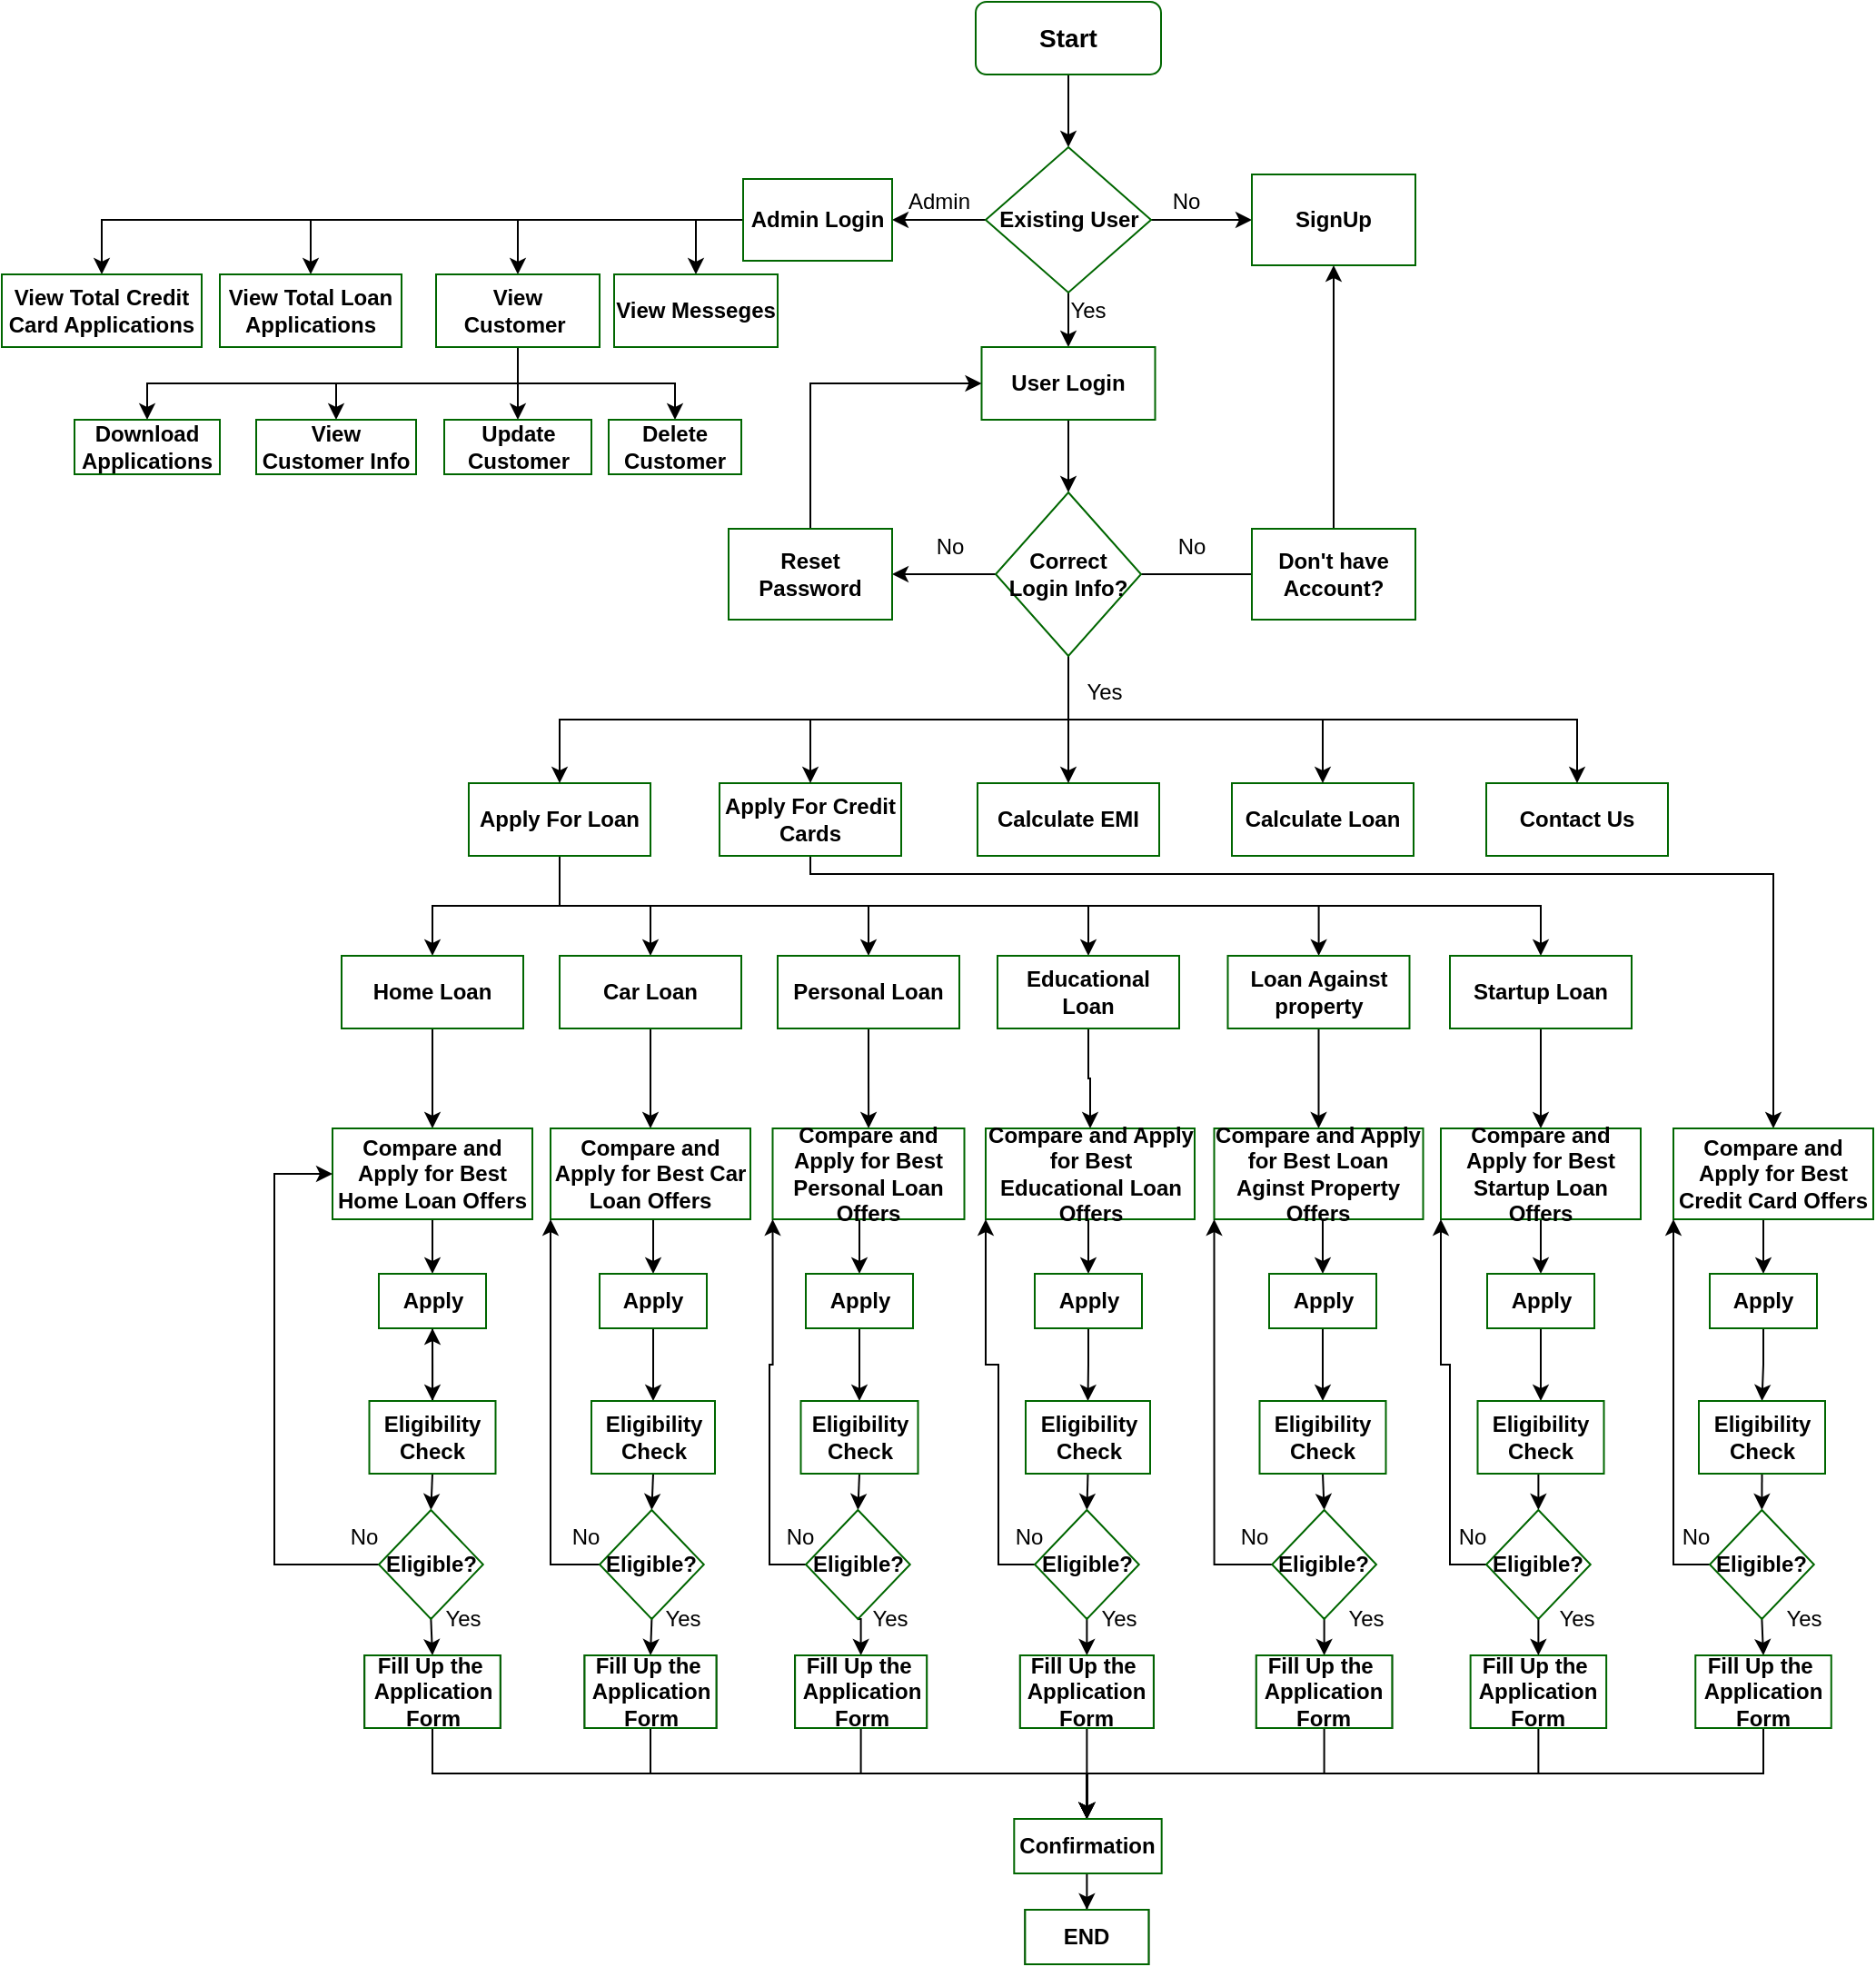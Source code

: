 <mxfile version="15.2.5" type="github">
  <diagram id="I8-HNgFHKU8eqjVsYbC4" name="Page-1">
    <mxGraphModel dx="1848" dy="529" grid="1" gridSize="10" guides="1" tooltips="1" connect="1" arrows="1" fold="1" page="1" pageScale="1" pageWidth="827" pageHeight="1169" math="0" shadow="0">
      <root>
        <mxCell id="0" />
        <mxCell id="1" parent="0" />
        <mxCell id="4Km1RIQBrni5Gd_6iD3i-5" style="edgeStyle=orthogonalEdgeStyle;rounded=0;orthogonalLoop=1;jettySize=auto;html=1;exitX=0.5;exitY=1;exitDx=0;exitDy=0;entryX=0.5;entryY=0;entryDx=0;entryDy=0;" parent="1" source="4Km1RIQBrni5Gd_6iD3i-1" target="4Km1RIQBrni5Gd_6iD3i-2" edge="1">
          <mxGeometry relative="1" as="geometry" />
        </mxCell>
        <mxCell id="4Km1RIQBrni5Gd_6iD3i-1" value="&lt;font style=&quot;font-size: 14px&quot;&gt;&lt;b&gt;Start&lt;/b&gt;&lt;/font&gt;" style="rounded=1;whiteSpace=wrap;html=1;strokeColor=#006600;strokeWidth=1;" parent="1" vertex="1">
          <mxGeometry x="-54" y="70" width="102" height="40" as="geometry" />
        </mxCell>
        <mxCell id="4Km1RIQBrni5Gd_6iD3i-3" style="edgeStyle=orthogonalEdgeStyle;rounded=0;orthogonalLoop=1;jettySize=auto;html=1;exitX=1;exitY=0.5;exitDx=0;exitDy=0;entryX=0;entryY=0.5;entryDx=0;entryDy=0;" parent="1" source="4Km1RIQBrni5Gd_6iD3i-2" target="4Km1RIQBrni5Gd_6iD3i-12" edge="1">
          <mxGeometry relative="1" as="geometry">
            <mxPoint x="98" y="190" as="targetPoint" />
          </mxGeometry>
        </mxCell>
        <mxCell id="4Km1RIQBrni5Gd_6iD3i-4" style="edgeStyle=orthogonalEdgeStyle;rounded=0;orthogonalLoop=1;jettySize=auto;html=1;exitX=0;exitY=0.5;exitDx=0;exitDy=0;entryX=1;entryY=0.5;entryDx=0;entryDy=0;" parent="1" source="4Km1RIQBrni5Gd_6iD3i-2" target="4Km1RIQBrni5Gd_6iD3i-15" edge="1">
          <mxGeometry relative="1" as="geometry">
            <mxPoint x="-132" y="190" as="targetPoint" />
          </mxGeometry>
        </mxCell>
        <mxCell id="4Km1RIQBrni5Gd_6iD3i-6" style="edgeStyle=orthogonalEdgeStyle;rounded=0;orthogonalLoop=1;jettySize=auto;html=1;exitX=0.5;exitY=1;exitDx=0;exitDy=0;entryX=0.5;entryY=0;entryDx=0;entryDy=0;" parent="1" source="4Km1RIQBrni5Gd_6iD3i-2" target="4Km1RIQBrni5Gd_6iD3i-13" edge="1">
          <mxGeometry relative="1" as="geometry">
            <mxPoint x="-3" y="270" as="targetPoint" />
          </mxGeometry>
        </mxCell>
        <mxCell id="4Km1RIQBrni5Gd_6iD3i-2" value="&lt;b&gt;Existing User&lt;/b&gt;" style="rhombus;whiteSpace=wrap;html=1;strokeColor=#006600;strokeWidth=1;" parent="1" vertex="1">
          <mxGeometry x="-48.5" y="150" width="91" height="80" as="geometry" />
        </mxCell>
        <mxCell id="4Km1RIQBrni5Gd_6iD3i-7" value="Yes" style="text;html=1;align=center;verticalAlign=middle;whiteSpace=wrap;rounded=0;" parent="1" vertex="1">
          <mxGeometry x="-12" y="230" width="40" height="20" as="geometry" />
        </mxCell>
        <mxCell id="4Km1RIQBrni5Gd_6iD3i-9" value="No" style="text;html=1;align=center;verticalAlign=middle;whiteSpace=wrap;rounded=0;" parent="1" vertex="1">
          <mxGeometry x="42" y="170" width="40" height="20" as="geometry" />
        </mxCell>
        <mxCell id="4Km1RIQBrni5Gd_6iD3i-10" value="Admin" style="text;html=1;align=center;verticalAlign=middle;whiteSpace=wrap;rounded=0;" parent="1" vertex="1">
          <mxGeometry x="-94" y="170" width="40" height="20" as="geometry" />
        </mxCell>
        <mxCell id="4Km1RIQBrni5Gd_6iD3i-12" value="&lt;b&gt;SignUp&lt;/b&gt;" style="rounded=0;whiteSpace=wrap;html=1;strokeColor=#006600;strokeWidth=1;" parent="1" vertex="1">
          <mxGeometry x="98" y="165" width="90" height="50" as="geometry" />
        </mxCell>
        <mxCell id="4Km1RIQBrni5Gd_6iD3i-31" style="edgeStyle=orthogonalEdgeStyle;rounded=0;orthogonalLoop=1;jettySize=auto;html=1;exitX=0.5;exitY=1;exitDx=0;exitDy=0;entryX=0.5;entryY=0;entryDx=0;entryDy=0;" parent="1" source="4Km1RIQBrni5Gd_6iD3i-13" target="4Km1RIQBrni5Gd_6iD3i-29" edge="1">
          <mxGeometry relative="1" as="geometry" />
        </mxCell>
        <mxCell id="4Km1RIQBrni5Gd_6iD3i-13" value="&lt;b&gt;User Login&lt;/b&gt;" style="rounded=0;whiteSpace=wrap;html=1;shadow=0;strokeColor=#006600;strokeWidth=1;" parent="1" vertex="1">
          <mxGeometry x="-50.75" y="260" width="95.5" height="40" as="geometry" />
        </mxCell>
        <mxCell id="4Km1RIQBrni5Gd_6iD3i-176" style="edgeStyle=orthogonalEdgeStyle;rounded=0;orthogonalLoop=1;jettySize=auto;html=1;exitX=0;exitY=0.5;exitDx=0;exitDy=0;entryX=0.5;entryY=0;entryDx=0;entryDy=0;" parent="1" source="4Km1RIQBrni5Gd_6iD3i-15" target="4Km1RIQBrni5Gd_6iD3i-174" edge="1">
          <mxGeometry relative="1" as="geometry" />
        </mxCell>
        <mxCell id="4Km1RIQBrni5Gd_6iD3i-177" style="edgeStyle=orthogonalEdgeStyle;rounded=0;orthogonalLoop=1;jettySize=auto;html=1;exitX=0;exitY=0.5;exitDx=0;exitDy=0;entryX=0.5;entryY=0;entryDx=0;entryDy=0;" parent="1" source="4Km1RIQBrni5Gd_6iD3i-15" target="4Km1RIQBrni5Gd_6iD3i-172" edge="1">
          <mxGeometry relative="1" as="geometry" />
        </mxCell>
        <mxCell id="4Km1RIQBrni5Gd_6iD3i-178" style="edgeStyle=orthogonalEdgeStyle;rounded=0;orthogonalLoop=1;jettySize=auto;html=1;exitX=0;exitY=0.5;exitDx=0;exitDy=0;entryX=0.5;entryY=0;entryDx=0;entryDy=0;" parent="1" source="4Km1RIQBrni5Gd_6iD3i-15" target="4Km1RIQBrni5Gd_6iD3i-161" edge="1">
          <mxGeometry relative="1" as="geometry" />
        </mxCell>
        <mxCell id="4Km1RIQBrni5Gd_6iD3i-180" style="edgeStyle=orthogonalEdgeStyle;rounded=0;orthogonalLoop=1;jettySize=auto;html=1;exitX=0;exitY=0.5;exitDx=0;exitDy=0;entryX=0.5;entryY=0;entryDx=0;entryDy=0;" parent="1" source="4Km1RIQBrni5Gd_6iD3i-15" target="4Km1RIQBrni5Gd_6iD3i-179" edge="1">
          <mxGeometry relative="1" as="geometry" />
        </mxCell>
        <mxCell id="4Km1RIQBrni5Gd_6iD3i-15" value="&lt;font style=&quot;font-size: 12px&quot;&gt;&lt;b&gt;Admin Login&lt;/b&gt;&lt;/font&gt;" style="rounded=0;whiteSpace=wrap;html=1;strokeColor=#006600;strokeWidth=1;" parent="1" vertex="1">
          <mxGeometry x="-182" y="167.5" width="82" height="45" as="geometry" />
        </mxCell>
        <mxCell id="4Km1RIQBrni5Gd_6iD3i-60" style="edgeStyle=orthogonalEdgeStyle;rounded=0;orthogonalLoop=1;jettySize=auto;html=1;exitX=0.5;exitY=1;exitDx=0;exitDy=0;entryX=0.5;entryY=0;entryDx=0;entryDy=0;" parent="1" source="4Km1RIQBrni5Gd_6iD3i-16" target="4Km1RIQBrni5Gd_6iD3i-52" edge="1">
          <mxGeometry relative="1" as="geometry" />
        </mxCell>
        <mxCell id="4Km1RIQBrni5Gd_6iD3i-61" style="edgeStyle=orthogonalEdgeStyle;rounded=0;orthogonalLoop=1;jettySize=auto;html=1;exitX=0.5;exitY=1;exitDx=0;exitDy=0;entryX=0.5;entryY=0;entryDx=0;entryDy=0;" parent="1" source="4Km1RIQBrni5Gd_6iD3i-16" target="4Km1RIQBrni5Gd_6iD3i-53" edge="1">
          <mxGeometry relative="1" as="geometry" />
        </mxCell>
        <mxCell id="4Km1RIQBrni5Gd_6iD3i-62" style="edgeStyle=orthogonalEdgeStyle;rounded=0;orthogonalLoop=1;jettySize=auto;html=1;exitX=0.5;exitY=1;exitDx=0;exitDy=0;" parent="1" source="4Km1RIQBrni5Gd_6iD3i-16" target="4Km1RIQBrni5Gd_6iD3i-54" edge="1">
          <mxGeometry relative="1" as="geometry" />
        </mxCell>
        <mxCell id="4Km1RIQBrni5Gd_6iD3i-63" style="edgeStyle=orthogonalEdgeStyle;rounded=0;orthogonalLoop=1;jettySize=auto;html=1;exitX=0.5;exitY=1;exitDx=0;exitDy=0;" parent="1" source="4Km1RIQBrni5Gd_6iD3i-16" target="4Km1RIQBrni5Gd_6iD3i-55" edge="1">
          <mxGeometry relative="1" as="geometry" />
        </mxCell>
        <mxCell id="4Km1RIQBrni5Gd_6iD3i-64" style="edgeStyle=orthogonalEdgeStyle;rounded=0;orthogonalLoop=1;jettySize=auto;html=1;exitX=0.5;exitY=1;exitDx=0;exitDy=0;" parent="1" source="4Km1RIQBrni5Gd_6iD3i-16" target="4Km1RIQBrni5Gd_6iD3i-56" edge="1">
          <mxGeometry relative="1" as="geometry" />
        </mxCell>
        <mxCell id="4Km1RIQBrni5Gd_6iD3i-65" style="edgeStyle=orthogonalEdgeStyle;rounded=0;orthogonalLoop=1;jettySize=auto;html=1;exitX=0.5;exitY=1;exitDx=0;exitDy=0;entryX=0.5;entryY=0;entryDx=0;entryDy=0;" parent="1" source="4Km1RIQBrni5Gd_6iD3i-16" target="4Km1RIQBrni5Gd_6iD3i-57" edge="1">
          <mxGeometry relative="1" as="geometry" />
        </mxCell>
        <mxCell id="4Km1RIQBrni5Gd_6iD3i-16" value="&lt;b&gt;Apply For Loan&lt;/b&gt;" style="rounded=0;whiteSpace=wrap;html=1;strokeColor=#006600;" parent="1" vertex="1">
          <mxGeometry x="-333" y="500" width="100" height="40" as="geometry" />
        </mxCell>
        <mxCell id="4Km1RIQBrni5Gd_6iD3i-202" style="edgeStyle=orthogonalEdgeStyle;rounded=0;orthogonalLoop=1;jettySize=auto;html=1;exitX=0.5;exitY=1;exitDx=0;exitDy=0;" parent="1" source="4Km1RIQBrni5Gd_6iD3i-18" target="4Km1RIQBrni5Gd_6iD3i-197" edge="1">
          <mxGeometry relative="1" as="geometry">
            <Array as="points">
              <mxPoint x="-145" y="550" />
              <mxPoint x="385" y="550" />
            </Array>
          </mxGeometry>
        </mxCell>
        <mxCell id="4Km1RIQBrni5Gd_6iD3i-18" value="&lt;b&gt;Apply For Credit Cards&lt;/b&gt;" style="rounded=0;whiteSpace=wrap;html=1;strokeColor=#006600;" parent="1" vertex="1">
          <mxGeometry x="-195" y="500" width="100" height="40" as="geometry" />
        </mxCell>
        <mxCell id="4Km1RIQBrni5Gd_6iD3i-19" value="&lt;b&gt;Calculate EMI&lt;/b&gt;" style="rounded=0;whiteSpace=wrap;html=1;strokeColor=#006600;" parent="1" vertex="1">
          <mxGeometry x="-53" y="500" width="100" height="40" as="geometry" />
        </mxCell>
        <mxCell id="4Km1RIQBrni5Gd_6iD3i-20" value="&lt;b&gt;Calculate Loan&lt;/b&gt;" style="rounded=0;whiteSpace=wrap;html=1;strokeColor=#006600;" parent="1" vertex="1">
          <mxGeometry x="87" y="500" width="100" height="40" as="geometry" />
        </mxCell>
        <mxCell id="4Km1RIQBrni5Gd_6iD3i-21" value="&lt;b&gt;Contact Us&lt;/b&gt;" style="rounded=0;whiteSpace=wrap;html=1;strokeColor=#006600;" parent="1" vertex="1">
          <mxGeometry x="227" y="500" width="100" height="40" as="geometry" />
        </mxCell>
        <mxCell id="4Km1RIQBrni5Gd_6iD3i-32" style="edgeStyle=orthogonalEdgeStyle;rounded=0;orthogonalLoop=1;jettySize=auto;html=1;exitX=0.5;exitY=1;exitDx=0;exitDy=0;" parent="1" source="4Km1RIQBrni5Gd_6iD3i-29" target="4Km1RIQBrni5Gd_6iD3i-19" edge="1">
          <mxGeometry relative="1" as="geometry" />
        </mxCell>
        <mxCell id="4Km1RIQBrni5Gd_6iD3i-34" style="edgeStyle=orthogonalEdgeStyle;rounded=0;orthogonalLoop=1;jettySize=auto;html=1;exitX=1;exitY=0.5;exitDx=0;exitDy=0;" parent="1" source="4Km1RIQBrni5Gd_6iD3i-29" edge="1">
          <mxGeometry relative="1" as="geometry">
            <mxPoint x="118" y="385" as="targetPoint" />
          </mxGeometry>
        </mxCell>
        <mxCell id="4Km1RIQBrni5Gd_6iD3i-38" style="edgeStyle=orthogonalEdgeStyle;rounded=0;orthogonalLoop=1;jettySize=auto;html=1;exitX=0;exitY=0.5;exitDx=0;exitDy=0;entryX=1;entryY=0.5;entryDx=0;entryDy=0;" parent="1" source="4Km1RIQBrni5Gd_6iD3i-29" target="4Km1RIQBrni5Gd_6iD3i-37" edge="1">
          <mxGeometry relative="1" as="geometry" />
        </mxCell>
        <mxCell id="4Km1RIQBrni5Gd_6iD3i-48" style="edgeStyle=orthogonalEdgeStyle;rounded=0;orthogonalLoop=1;jettySize=auto;html=1;exitX=0.5;exitY=1;exitDx=0;exitDy=0;entryX=0.5;entryY=0;entryDx=0;entryDy=0;" parent="1" source="4Km1RIQBrni5Gd_6iD3i-29" target="4Km1RIQBrni5Gd_6iD3i-18" edge="1">
          <mxGeometry relative="1" as="geometry" />
        </mxCell>
        <mxCell id="4Km1RIQBrni5Gd_6iD3i-49" style="edgeStyle=orthogonalEdgeStyle;rounded=0;orthogonalLoop=1;jettySize=auto;html=1;exitX=0.5;exitY=1;exitDx=0;exitDy=0;" parent="1" source="4Km1RIQBrni5Gd_6iD3i-29" target="4Km1RIQBrni5Gd_6iD3i-20" edge="1">
          <mxGeometry relative="1" as="geometry" />
        </mxCell>
        <mxCell id="4Km1RIQBrni5Gd_6iD3i-50" style="edgeStyle=orthogonalEdgeStyle;rounded=0;orthogonalLoop=1;jettySize=auto;html=1;exitX=0.5;exitY=1;exitDx=0;exitDy=0;entryX=0.5;entryY=0;entryDx=0;entryDy=0;" parent="1" source="4Km1RIQBrni5Gd_6iD3i-29" target="4Km1RIQBrni5Gd_6iD3i-16" edge="1">
          <mxGeometry relative="1" as="geometry" />
        </mxCell>
        <mxCell id="4Km1RIQBrni5Gd_6iD3i-51" style="edgeStyle=orthogonalEdgeStyle;rounded=0;orthogonalLoop=1;jettySize=auto;html=1;exitX=0.5;exitY=1;exitDx=0;exitDy=0;" parent="1" source="4Km1RIQBrni5Gd_6iD3i-29" target="4Km1RIQBrni5Gd_6iD3i-21" edge="1">
          <mxGeometry relative="1" as="geometry" />
        </mxCell>
        <mxCell id="4Km1RIQBrni5Gd_6iD3i-29" value="&lt;b&gt;Correct Login Info?&lt;/b&gt;" style="rhombus;whiteSpace=wrap;html=1;strokeColor=#006600;strokeWidth=1;" parent="1" vertex="1">
          <mxGeometry x="-43" y="340" width="80" height="90" as="geometry" />
        </mxCell>
        <mxCell id="4Km1RIQBrni5Gd_6iD3i-33" value="Yes" style="text;html=1;align=center;verticalAlign=middle;whiteSpace=wrap;rounded=0;" parent="1" vertex="1">
          <mxGeometry x="-3" y="440" width="40" height="20" as="geometry" />
        </mxCell>
        <mxCell id="4Km1RIQBrni5Gd_6iD3i-40" style="edgeStyle=orthogonalEdgeStyle;rounded=0;orthogonalLoop=1;jettySize=auto;html=1;exitX=0.5;exitY=0;exitDx=0;exitDy=0;entryX=0;entryY=0.5;entryDx=0;entryDy=0;" parent="1" source="4Km1RIQBrni5Gd_6iD3i-37" target="4Km1RIQBrni5Gd_6iD3i-13" edge="1">
          <mxGeometry relative="1" as="geometry" />
        </mxCell>
        <mxCell id="4Km1RIQBrni5Gd_6iD3i-37" value="&lt;b&gt;Reset Password&lt;/b&gt;" style="rounded=0;whiteSpace=wrap;html=1;strokeColor=#006600;strokeWidth=1;" parent="1" vertex="1">
          <mxGeometry x="-190" y="360" width="90" height="50" as="geometry" />
        </mxCell>
        <mxCell id="4Km1RIQBrni5Gd_6iD3i-39" value="No" style="text;html=1;align=center;verticalAlign=middle;whiteSpace=wrap;rounded=0;" parent="1" vertex="1">
          <mxGeometry x="-88.5" y="360" width="40" height="20" as="geometry" />
        </mxCell>
        <mxCell id="4Km1RIQBrni5Gd_6iD3i-43" style="edgeStyle=orthogonalEdgeStyle;rounded=0;orthogonalLoop=1;jettySize=auto;html=1;exitX=0.5;exitY=0;exitDx=0;exitDy=0;entryX=0.5;entryY=1;entryDx=0;entryDy=0;" parent="1" source="4Km1RIQBrni5Gd_6iD3i-42" target="4Km1RIQBrni5Gd_6iD3i-12" edge="1">
          <mxGeometry relative="1" as="geometry">
            <mxPoint x="143" y="220" as="targetPoint" />
            <Array as="points" />
          </mxGeometry>
        </mxCell>
        <mxCell id="4Km1RIQBrni5Gd_6iD3i-42" value="&lt;b&gt;Don&#39;t have Account?&lt;/b&gt;" style="rounded=0;whiteSpace=wrap;html=1;strokeColor=#006600;strokeWidth=1;" parent="1" vertex="1">
          <mxGeometry x="98" y="360" width="90" height="50" as="geometry" />
        </mxCell>
        <mxCell id="4Km1RIQBrni5Gd_6iD3i-46" value="No" style="text;html=1;align=center;verticalAlign=middle;whiteSpace=wrap;rounded=0;" parent="1" vertex="1">
          <mxGeometry x="44.75" y="360" width="40" height="20" as="geometry" />
        </mxCell>
        <mxCell id="4Km1RIQBrni5Gd_6iD3i-76" style="edgeStyle=orthogonalEdgeStyle;rounded=0;orthogonalLoop=1;jettySize=auto;html=1;exitX=0.5;exitY=1;exitDx=0;exitDy=0;entryX=0.5;entryY=0;entryDx=0;entryDy=0;" parent="1" source="4Km1RIQBrni5Gd_6iD3i-52" target="4Km1RIQBrni5Gd_6iD3i-68" edge="1">
          <mxGeometry relative="1" as="geometry" />
        </mxCell>
        <mxCell id="4Km1RIQBrni5Gd_6iD3i-52" value="&lt;b&gt;Home Loan&lt;/b&gt;" style="rounded=0;whiteSpace=wrap;html=1;strokeColor=#006600;" parent="1" vertex="1">
          <mxGeometry x="-403" y="595" width="100" height="40" as="geometry" />
        </mxCell>
        <mxCell id="4Km1RIQBrni5Gd_6iD3i-77" style="edgeStyle=orthogonalEdgeStyle;rounded=0;orthogonalLoop=1;jettySize=auto;html=1;exitX=0.5;exitY=1;exitDx=0;exitDy=0;entryX=0.5;entryY=0;entryDx=0;entryDy=0;" parent="1" source="4Km1RIQBrni5Gd_6iD3i-53" target="4Km1RIQBrni5Gd_6iD3i-71" edge="1">
          <mxGeometry relative="1" as="geometry" />
        </mxCell>
        <mxCell id="4Km1RIQBrni5Gd_6iD3i-53" value="&lt;b&gt;Car Loan&lt;/b&gt;" style="rounded=0;whiteSpace=wrap;html=1;strokeColor=#006600;" parent="1" vertex="1">
          <mxGeometry x="-283" y="595" width="100" height="40" as="geometry" />
        </mxCell>
        <mxCell id="4Km1RIQBrni5Gd_6iD3i-78" style="edgeStyle=orthogonalEdgeStyle;rounded=0;orthogonalLoop=1;jettySize=auto;html=1;exitX=0.5;exitY=1;exitDx=0;exitDy=0;" parent="1" source="4Km1RIQBrni5Gd_6iD3i-54" target="4Km1RIQBrni5Gd_6iD3i-72" edge="1">
          <mxGeometry relative="1" as="geometry" />
        </mxCell>
        <mxCell id="4Km1RIQBrni5Gd_6iD3i-54" value="&lt;b&gt;Personal Loan&lt;/b&gt;" style="rounded=0;whiteSpace=wrap;html=1;strokeColor=#006600;" parent="1" vertex="1">
          <mxGeometry x="-163" y="595" width="100" height="40" as="geometry" />
        </mxCell>
        <mxCell id="4Km1RIQBrni5Gd_6iD3i-79" style="edgeStyle=orthogonalEdgeStyle;rounded=0;orthogonalLoop=1;jettySize=auto;html=1;exitX=0.5;exitY=1;exitDx=0;exitDy=0;" parent="1" source="4Km1RIQBrni5Gd_6iD3i-55" target="4Km1RIQBrni5Gd_6iD3i-73" edge="1">
          <mxGeometry relative="1" as="geometry" />
        </mxCell>
        <mxCell id="4Km1RIQBrni5Gd_6iD3i-55" value="&lt;b&gt;Educational Loan&lt;/b&gt;" style="rounded=0;whiteSpace=wrap;html=1;strokeColor=#006600;" parent="1" vertex="1">
          <mxGeometry x="-42" y="595" width="100" height="40" as="geometry" />
        </mxCell>
        <mxCell id="4Km1RIQBrni5Gd_6iD3i-80" style="edgeStyle=orthogonalEdgeStyle;rounded=0;orthogonalLoop=1;jettySize=auto;html=1;exitX=0.5;exitY=1;exitDx=0;exitDy=0;" parent="1" source="4Km1RIQBrni5Gd_6iD3i-56" target="4Km1RIQBrni5Gd_6iD3i-74" edge="1">
          <mxGeometry relative="1" as="geometry" />
        </mxCell>
        <mxCell id="4Km1RIQBrni5Gd_6iD3i-56" value="&lt;b&gt;Loan Against property&lt;/b&gt;" style="rounded=0;whiteSpace=wrap;html=1;strokeColor=#006600;" parent="1" vertex="1">
          <mxGeometry x="84.75" y="595" width="100" height="40" as="geometry" />
        </mxCell>
        <mxCell id="4Km1RIQBrni5Gd_6iD3i-81" style="edgeStyle=orthogonalEdgeStyle;rounded=0;orthogonalLoop=1;jettySize=auto;html=1;exitX=0.5;exitY=1;exitDx=0;exitDy=0;" parent="1" source="4Km1RIQBrni5Gd_6iD3i-57" target="4Km1RIQBrni5Gd_6iD3i-75" edge="1">
          <mxGeometry relative="1" as="geometry" />
        </mxCell>
        <mxCell id="4Km1RIQBrni5Gd_6iD3i-57" value="&lt;b&gt;Startup Loan&lt;/b&gt;" style="rounded=0;whiteSpace=wrap;html=1;strokeColor=#006600;" parent="1" vertex="1">
          <mxGeometry x="207" y="595" width="100" height="40" as="geometry" />
        </mxCell>
        <mxCell id="4Km1RIQBrni5Gd_6iD3i-89" style="edgeStyle=orthogonalEdgeStyle;rounded=0;orthogonalLoop=1;jettySize=auto;html=1;exitX=0.5;exitY=1;exitDx=0;exitDy=0;entryX=0.5;entryY=0;entryDx=0;entryDy=0;" parent="1" source="4Km1RIQBrni5Gd_6iD3i-68" target="4Km1RIQBrni5Gd_6iD3i-83" edge="1">
          <mxGeometry relative="1" as="geometry" />
        </mxCell>
        <mxCell id="4Km1RIQBrni5Gd_6iD3i-68" value="&lt;b&gt;Compare and Apply for Best Home Loan Offers&lt;/b&gt;" style="rounded=0;whiteSpace=wrap;html=1;strokeColor=#006600;" parent="1" vertex="1">
          <mxGeometry x="-408" y="690" width="110" height="50" as="geometry" />
        </mxCell>
        <mxCell id="4Km1RIQBrni5Gd_6iD3i-90" style="edgeStyle=orthogonalEdgeStyle;rounded=0;orthogonalLoop=1;jettySize=auto;html=1;exitX=0.5;exitY=1;exitDx=0;exitDy=0;entryX=0.5;entryY=0;entryDx=0;entryDy=0;" parent="1" source="4Km1RIQBrni5Gd_6iD3i-71" target="4Km1RIQBrni5Gd_6iD3i-84" edge="1">
          <mxGeometry relative="1" as="geometry" />
        </mxCell>
        <mxCell id="4Km1RIQBrni5Gd_6iD3i-71" value="&lt;b&gt;Compare and Apply for Best Car Loan Offers&lt;/b&gt;" style="rounded=0;whiteSpace=wrap;html=1;strokeColor=#006600;" parent="1" vertex="1">
          <mxGeometry x="-288" y="690" width="110" height="50" as="geometry" />
        </mxCell>
        <mxCell id="4Km1RIQBrni5Gd_6iD3i-91" style="edgeStyle=orthogonalEdgeStyle;rounded=0;orthogonalLoop=1;jettySize=auto;html=1;exitX=0.5;exitY=1;exitDx=0;exitDy=0;entryX=0.5;entryY=0;entryDx=0;entryDy=0;" parent="1" source="4Km1RIQBrni5Gd_6iD3i-72" target="4Km1RIQBrni5Gd_6iD3i-85" edge="1">
          <mxGeometry relative="1" as="geometry" />
        </mxCell>
        <mxCell id="4Km1RIQBrni5Gd_6iD3i-72" value="&lt;b&gt;Compare and Apply for Best Personal Loan Offers&lt;/b&gt;" style="rounded=0;whiteSpace=wrap;html=1;strokeColor=#006600;" parent="1" vertex="1">
          <mxGeometry x="-165.75" y="690" width="105.5" height="50" as="geometry" />
        </mxCell>
        <mxCell id="4Km1RIQBrni5Gd_6iD3i-92" style="edgeStyle=orthogonalEdgeStyle;rounded=0;orthogonalLoop=1;jettySize=auto;html=1;exitX=0.5;exitY=1;exitDx=0;exitDy=0;entryX=0.5;entryY=0;entryDx=0;entryDy=0;" parent="1" source="4Km1RIQBrni5Gd_6iD3i-73" target="4Km1RIQBrni5Gd_6iD3i-86" edge="1">
          <mxGeometry relative="1" as="geometry" />
        </mxCell>
        <mxCell id="4Km1RIQBrni5Gd_6iD3i-73" value="&lt;b&gt;Compare and Apply for Best Educational Loan Offers&lt;/b&gt;" style="rounded=0;whiteSpace=wrap;html=1;strokeColor=#006600;" parent="1" vertex="1">
          <mxGeometry x="-48.5" y="690" width="115" height="50" as="geometry" />
        </mxCell>
        <mxCell id="4Km1RIQBrni5Gd_6iD3i-94" style="edgeStyle=orthogonalEdgeStyle;rounded=0;orthogonalLoop=1;jettySize=auto;html=1;exitX=0.5;exitY=1;exitDx=0;exitDy=0;entryX=0.5;entryY=0;entryDx=0;entryDy=0;" parent="1" source="4Km1RIQBrni5Gd_6iD3i-74" target="4Km1RIQBrni5Gd_6iD3i-87" edge="1">
          <mxGeometry relative="1" as="geometry" />
        </mxCell>
        <mxCell id="4Km1RIQBrni5Gd_6iD3i-74" value="&lt;b&gt;Compare and Apply for Best Loan Aginst Property Offers&lt;/b&gt;" style="rounded=0;whiteSpace=wrap;html=1;strokeColor=#006600;" parent="1" vertex="1">
          <mxGeometry x="77.25" y="690" width="115" height="50" as="geometry" />
        </mxCell>
        <mxCell id="4Km1RIQBrni5Gd_6iD3i-96" style="edgeStyle=orthogonalEdgeStyle;rounded=0;orthogonalLoop=1;jettySize=auto;html=1;exitX=0.5;exitY=1;exitDx=0;exitDy=0;entryX=0.5;entryY=0;entryDx=0;entryDy=0;" parent="1" source="4Km1RIQBrni5Gd_6iD3i-75" target="4Km1RIQBrni5Gd_6iD3i-88" edge="1">
          <mxGeometry relative="1" as="geometry" />
        </mxCell>
        <mxCell id="4Km1RIQBrni5Gd_6iD3i-75" value="&lt;b&gt;Compare and Apply for Best Startup Loan Offers&lt;/b&gt;" style="rounded=0;whiteSpace=wrap;html=1;strokeColor=#006600;" parent="1" vertex="1">
          <mxGeometry x="202" y="690" width="110" height="50" as="geometry" />
        </mxCell>
        <mxCell id="4Km1RIQBrni5Gd_6iD3i-103" style="edgeStyle=orthogonalEdgeStyle;rounded=0;orthogonalLoop=1;jettySize=auto;html=1;exitX=0.5;exitY=1;exitDx=0;exitDy=0;entryX=0.5;entryY=0;entryDx=0;entryDy=0;" parent="1" source="4Km1RIQBrni5Gd_6iD3i-83" target="4Km1RIQBrni5Gd_6iD3i-97" edge="1">
          <mxGeometry relative="1" as="geometry" />
        </mxCell>
        <mxCell id="4Km1RIQBrni5Gd_6iD3i-83" value="&lt;b&gt;Apply&lt;/b&gt;" style="rounded=0;whiteSpace=wrap;html=1;strokeColor=#006600;" parent="1" vertex="1">
          <mxGeometry x="-382.5" y="770" width="59" height="30" as="geometry" />
        </mxCell>
        <mxCell id="4Km1RIQBrni5Gd_6iD3i-105" style="edgeStyle=orthogonalEdgeStyle;rounded=0;orthogonalLoop=1;jettySize=auto;html=1;exitX=0.5;exitY=1;exitDx=0;exitDy=0;" parent="1" source="4Km1RIQBrni5Gd_6iD3i-84" target="4Km1RIQBrni5Gd_6iD3i-98" edge="1">
          <mxGeometry relative="1" as="geometry" />
        </mxCell>
        <mxCell id="4Km1RIQBrni5Gd_6iD3i-84" value="&lt;b&gt;Apply&lt;/b&gt;" style="rounded=0;whiteSpace=wrap;html=1;strokeColor=#006600;" parent="1" vertex="1">
          <mxGeometry x="-261" y="770" width="59" height="30" as="geometry" />
        </mxCell>
        <mxCell id="4Km1RIQBrni5Gd_6iD3i-107" style="edgeStyle=orthogonalEdgeStyle;rounded=0;orthogonalLoop=1;jettySize=auto;html=1;exitX=0.5;exitY=1;exitDx=0;exitDy=0;entryX=0.5;entryY=0;entryDx=0;entryDy=0;" parent="1" source="4Km1RIQBrni5Gd_6iD3i-85" target="4Km1RIQBrni5Gd_6iD3i-99" edge="1">
          <mxGeometry relative="1" as="geometry" />
        </mxCell>
        <mxCell id="4Km1RIQBrni5Gd_6iD3i-85" value="&lt;b&gt;Apply&lt;/b&gt;" style="rounded=0;whiteSpace=wrap;html=1;strokeColor=#006600;" parent="1" vertex="1">
          <mxGeometry x="-147.5" y="770" width="59" height="30" as="geometry" />
        </mxCell>
        <mxCell id="4Km1RIQBrni5Gd_6iD3i-109" style="edgeStyle=orthogonalEdgeStyle;rounded=0;orthogonalLoop=1;jettySize=auto;html=1;exitX=0.5;exitY=1;exitDx=0;exitDy=0;" parent="1" source="4Km1RIQBrni5Gd_6iD3i-86" target="4Km1RIQBrni5Gd_6iD3i-100" edge="1">
          <mxGeometry relative="1" as="geometry" />
        </mxCell>
        <mxCell id="4Km1RIQBrni5Gd_6iD3i-86" value="&lt;b&gt;Apply&lt;/b&gt;" style="rounded=0;whiteSpace=wrap;html=1;strokeColor=#006600;" parent="1" vertex="1">
          <mxGeometry x="-21.5" y="770" width="59" height="30" as="geometry" />
        </mxCell>
        <mxCell id="4Km1RIQBrni5Gd_6iD3i-112" style="edgeStyle=orthogonalEdgeStyle;rounded=0;orthogonalLoop=1;jettySize=auto;html=1;exitX=0.5;exitY=1;exitDx=0;exitDy=0;entryX=0.5;entryY=0;entryDx=0;entryDy=0;" parent="1" source="4Km1RIQBrni5Gd_6iD3i-87" target="4Km1RIQBrni5Gd_6iD3i-101" edge="1">
          <mxGeometry relative="1" as="geometry" />
        </mxCell>
        <mxCell id="4Km1RIQBrni5Gd_6iD3i-87" value="&lt;b&gt;Apply&lt;/b&gt;" style="rounded=0;whiteSpace=wrap;html=1;strokeColor=#006600;" parent="1" vertex="1">
          <mxGeometry x="107.5" y="770" width="59" height="30" as="geometry" />
        </mxCell>
        <mxCell id="4Km1RIQBrni5Gd_6iD3i-113" style="edgeStyle=orthogonalEdgeStyle;rounded=0;orthogonalLoop=1;jettySize=auto;html=1;exitX=0.5;exitY=1;exitDx=0;exitDy=0;entryX=0.5;entryY=0;entryDx=0;entryDy=0;" parent="1" source="4Km1RIQBrni5Gd_6iD3i-88" target="4Km1RIQBrni5Gd_6iD3i-102" edge="1">
          <mxGeometry relative="1" as="geometry" />
        </mxCell>
        <mxCell id="4Km1RIQBrni5Gd_6iD3i-88" value="&lt;b&gt;Apply&lt;/b&gt;" style="rounded=0;whiteSpace=wrap;html=1;strokeColor=#006600;" parent="1" vertex="1">
          <mxGeometry x="227.5" y="770" width="59" height="30" as="geometry" />
        </mxCell>
        <mxCell id="4Km1RIQBrni5Gd_6iD3i-127" style="edgeStyle=orthogonalEdgeStyle;rounded=0;orthogonalLoop=1;jettySize=auto;html=1;exitX=0.5;exitY=1;exitDx=0;exitDy=0;entryX=0.5;entryY=0;entryDx=0;entryDy=0;" parent="1" source="4Km1RIQBrni5Gd_6iD3i-97" target="4Km1RIQBrni5Gd_6iD3i-120" edge="1">
          <mxGeometry relative="1" as="geometry" />
        </mxCell>
        <mxCell id="4Km1RIQBrni5Gd_6iD3i-198" value="" style="edgeStyle=orthogonalEdgeStyle;rounded=0;orthogonalLoop=1;jettySize=auto;html=1;" parent="1" source="4Km1RIQBrni5Gd_6iD3i-97" target="4Km1RIQBrni5Gd_6iD3i-83" edge="1">
          <mxGeometry relative="1" as="geometry" />
        </mxCell>
        <mxCell id="4Km1RIQBrni5Gd_6iD3i-97" value="&lt;b&gt;Eligibility Check&lt;/b&gt;" style="rounded=0;whiteSpace=wrap;html=1;strokeColor=#006600;" parent="1" vertex="1">
          <mxGeometry x="-387.75" y="840" width="69.5" height="40" as="geometry" />
        </mxCell>
        <mxCell id="4Km1RIQBrni5Gd_6iD3i-133" style="edgeStyle=orthogonalEdgeStyle;rounded=0;orthogonalLoop=1;jettySize=auto;html=1;exitX=0.5;exitY=1;exitDx=0;exitDy=0;entryX=0.5;entryY=0;entryDx=0;entryDy=0;" parent="1" source="4Km1RIQBrni5Gd_6iD3i-98" target="4Km1RIQBrni5Gd_6iD3i-121" edge="1">
          <mxGeometry relative="1" as="geometry" />
        </mxCell>
        <mxCell id="4Km1RIQBrni5Gd_6iD3i-98" value="&lt;b&gt;Eligibility Check&lt;/b&gt;" style="rounded=0;whiteSpace=wrap;html=1;strokeColor=#006600;" parent="1" vertex="1">
          <mxGeometry x="-265.5" y="840" width="68" height="40" as="geometry" />
        </mxCell>
        <mxCell id="4Km1RIQBrni5Gd_6iD3i-134" style="edgeStyle=orthogonalEdgeStyle;rounded=0;orthogonalLoop=1;jettySize=auto;html=1;exitX=0.5;exitY=1;exitDx=0;exitDy=0;entryX=0.5;entryY=0;entryDx=0;entryDy=0;" parent="1" source="4Km1RIQBrni5Gd_6iD3i-99" target="4Km1RIQBrni5Gd_6iD3i-123" edge="1">
          <mxGeometry relative="1" as="geometry" />
        </mxCell>
        <mxCell id="4Km1RIQBrni5Gd_6iD3i-99" value="&lt;b&gt;Eligibility Check&lt;/b&gt;" style="rounded=0;whiteSpace=wrap;html=1;strokeColor=#006600;" parent="1" vertex="1">
          <mxGeometry x="-150.25" y="840" width="64.5" height="40" as="geometry" />
        </mxCell>
        <mxCell id="4Km1RIQBrni5Gd_6iD3i-136" style="edgeStyle=orthogonalEdgeStyle;rounded=0;orthogonalLoop=1;jettySize=auto;html=1;exitX=0.5;exitY=1;exitDx=0;exitDy=0;entryX=0.5;entryY=0;entryDx=0;entryDy=0;" parent="1" source="4Km1RIQBrni5Gd_6iD3i-100" target="4Km1RIQBrni5Gd_6iD3i-124" edge="1">
          <mxGeometry relative="1" as="geometry" />
        </mxCell>
        <mxCell id="4Km1RIQBrni5Gd_6iD3i-100" value="&lt;b&gt;Eligibility Check&lt;/b&gt;" style="rounded=0;whiteSpace=wrap;html=1;strokeColor=#006600;" parent="1" vertex="1">
          <mxGeometry x="-26.5" y="840" width="68.5" height="40" as="geometry" />
        </mxCell>
        <mxCell id="4Km1RIQBrni5Gd_6iD3i-141" style="edgeStyle=orthogonalEdgeStyle;rounded=0;orthogonalLoop=1;jettySize=auto;html=1;exitX=0.5;exitY=1;exitDx=0;exitDy=0;entryX=0.5;entryY=0;entryDx=0;entryDy=0;" parent="1" source="4Km1RIQBrni5Gd_6iD3i-101" target="4Km1RIQBrni5Gd_6iD3i-125" edge="1">
          <mxGeometry relative="1" as="geometry" />
        </mxCell>
        <mxCell id="4Km1RIQBrni5Gd_6iD3i-101" value="&lt;b&gt;Eligibility Check&lt;/b&gt;" style="rounded=0;whiteSpace=wrap;html=1;strokeColor=#006600;" parent="1" vertex="1">
          <mxGeometry x="102.25" y="840" width="69.5" height="40" as="geometry" />
        </mxCell>
        <mxCell id="4Km1RIQBrni5Gd_6iD3i-142" style="edgeStyle=orthogonalEdgeStyle;rounded=0;orthogonalLoop=1;jettySize=auto;html=1;exitX=0.5;exitY=1;exitDx=0;exitDy=0;entryX=0.5;entryY=0;entryDx=0;entryDy=0;" parent="1" source="4Km1RIQBrni5Gd_6iD3i-102" target="4Km1RIQBrni5Gd_6iD3i-126" edge="1">
          <mxGeometry relative="1" as="geometry" />
        </mxCell>
        <mxCell id="4Km1RIQBrni5Gd_6iD3i-102" value="&lt;b&gt;Eligibility Check&lt;/b&gt;" style="rounded=0;whiteSpace=wrap;html=1;strokeColor=#006600;" parent="1" vertex="1">
          <mxGeometry x="222.25" y="840" width="69.5" height="40" as="geometry" />
        </mxCell>
        <mxCell id="4Km1RIQBrni5Gd_6iD3i-186" style="edgeStyle=orthogonalEdgeStyle;rounded=0;orthogonalLoop=1;jettySize=auto;html=1;exitX=0.5;exitY=1;exitDx=0;exitDy=0;entryX=0.5;entryY=0;entryDx=0;entryDy=0;" parent="1" source="4Km1RIQBrni5Gd_6iD3i-114" target="4Km1RIQBrni5Gd_6iD3i-185" edge="1">
          <mxGeometry relative="1" as="geometry" />
        </mxCell>
        <mxCell id="4Km1RIQBrni5Gd_6iD3i-114" value="Fill Up the&amp;nbsp; Application Form" style="rounded=0;whiteSpace=wrap;html=1;" parent="1" vertex="1">
          <mxGeometry x="-390.38" y="980" width="74.75" height="40" as="geometry" />
        </mxCell>
        <mxCell id="4Km1RIQBrni5Gd_6iD3i-187" style="edgeStyle=orthogonalEdgeStyle;rounded=0;orthogonalLoop=1;jettySize=auto;html=1;exitX=0.5;exitY=1;exitDx=0;exitDy=0;entryX=0.5;entryY=0;entryDx=0;entryDy=0;" parent="1" source="4Km1RIQBrni5Gd_6iD3i-115" target="4Km1RIQBrni5Gd_6iD3i-185" edge="1">
          <mxGeometry relative="1" as="geometry" />
        </mxCell>
        <mxCell id="4Km1RIQBrni5Gd_6iD3i-115" value="Fill Up the&amp;nbsp; Application Form" style="rounded=0;whiteSpace=wrap;html=1;" parent="1" vertex="1">
          <mxGeometry x="-269.25" y="980" width="72.5" height="40" as="geometry" />
        </mxCell>
        <mxCell id="4Km1RIQBrni5Gd_6iD3i-190" style="edgeStyle=orthogonalEdgeStyle;rounded=0;orthogonalLoop=1;jettySize=auto;html=1;exitX=0.5;exitY=1;exitDx=0;exitDy=0;entryX=0.5;entryY=0;entryDx=0;entryDy=0;" parent="1" source="4Km1RIQBrni5Gd_6iD3i-117" target="4Km1RIQBrni5Gd_6iD3i-185" edge="1">
          <mxGeometry relative="1" as="geometry" />
        </mxCell>
        <mxCell id="4Km1RIQBrni5Gd_6iD3i-117" value="Fill Up the&amp;nbsp; Application Form" style="rounded=0;whiteSpace=wrap;html=1;" parent="1" vertex="1">
          <mxGeometry x="-29.56" y="980" width="73.5" height="40" as="geometry" />
        </mxCell>
        <mxCell id="4Km1RIQBrni5Gd_6iD3i-191" style="edgeStyle=orthogonalEdgeStyle;rounded=0;orthogonalLoop=1;jettySize=auto;html=1;exitX=0.5;exitY=1;exitDx=0;exitDy=0;entryX=0.5;entryY=0;entryDx=0;entryDy=0;" parent="1" source="4Km1RIQBrni5Gd_6iD3i-118" target="4Km1RIQBrni5Gd_6iD3i-185" edge="1">
          <mxGeometry relative="1" as="geometry" />
        </mxCell>
        <mxCell id="4Km1RIQBrni5Gd_6iD3i-118" value="Fill Up the&amp;nbsp; Application Form" style="rounded=0;whiteSpace=wrap;html=1;" parent="1" vertex="1">
          <mxGeometry x="100.43" y="980" width="74.75" height="40" as="geometry" />
        </mxCell>
        <mxCell id="4Km1RIQBrni5Gd_6iD3i-193" style="edgeStyle=orthogonalEdgeStyle;rounded=0;orthogonalLoop=1;jettySize=auto;html=1;exitX=0.5;exitY=1;exitDx=0;exitDy=0;entryX=0.5;entryY=0;entryDx=0;entryDy=0;" parent="1" source="4Km1RIQBrni5Gd_6iD3i-119" target="4Km1RIQBrni5Gd_6iD3i-185" edge="1">
          <mxGeometry relative="1" as="geometry" />
        </mxCell>
        <mxCell id="4Km1RIQBrni5Gd_6iD3i-119" value="&lt;b&gt;Fill Up the&amp;nbsp; Application Form&lt;/b&gt;" style="rounded=0;whiteSpace=wrap;html=1;strokeColor=#006600;" parent="1" vertex="1">
          <mxGeometry x="218.32" y="980" width="74.75" height="40" as="geometry" />
        </mxCell>
        <mxCell id="4Km1RIQBrni5Gd_6iD3i-128" style="edgeStyle=orthogonalEdgeStyle;rounded=0;orthogonalLoop=1;jettySize=auto;html=1;exitX=0.5;exitY=1;exitDx=0;exitDy=0;entryX=0.5;entryY=0;entryDx=0;entryDy=0;" parent="1" source="4Km1RIQBrni5Gd_6iD3i-120" target="4Km1RIQBrni5Gd_6iD3i-114" edge="1">
          <mxGeometry relative="1" as="geometry" />
        </mxCell>
        <mxCell id="4Km1RIQBrni5Gd_6iD3i-152" style="edgeStyle=orthogonalEdgeStyle;rounded=0;orthogonalLoop=1;jettySize=auto;html=1;exitX=0;exitY=0.5;exitDx=0;exitDy=0;entryX=0;entryY=0.5;entryDx=0;entryDy=0;" parent="1" source="4Km1RIQBrni5Gd_6iD3i-120" target="4Km1RIQBrni5Gd_6iD3i-68" edge="1">
          <mxGeometry relative="1" as="geometry">
            <mxPoint x="-440" y="710" as="targetPoint" />
            <Array as="points">
              <mxPoint x="-440" y="930" />
              <mxPoint x="-440" y="715" />
            </Array>
          </mxGeometry>
        </mxCell>
        <mxCell id="4Km1RIQBrni5Gd_6iD3i-120" value="&lt;b&gt;Eligible?&lt;/b&gt;" style="rhombus;whiteSpace=wrap;html=1;strokeColor=#006600;" parent="1" vertex="1">
          <mxGeometry x="-382.5" y="900" width="57.38" height="60" as="geometry" />
        </mxCell>
        <mxCell id="4Km1RIQBrni5Gd_6iD3i-132" style="edgeStyle=orthogonalEdgeStyle;rounded=0;orthogonalLoop=1;jettySize=auto;html=1;exitX=0.5;exitY=1;exitDx=0;exitDy=0;entryX=0.5;entryY=0;entryDx=0;entryDy=0;" parent="1" source="4Km1RIQBrni5Gd_6iD3i-121" target="4Km1RIQBrni5Gd_6iD3i-115" edge="1">
          <mxGeometry relative="1" as="geometry" />
        </mxCell>
        <mxCell id="4Km1RIQBrni5Gd_6iD3i-153" style="edgeStyle=orthogonalEdgeStyle;rounded=0;orthogonalLoop=1;jettySize=auto;html=1;exitX=0;exitY=0.5;exitDx=0;exitDy=0;entryX=0;entryY=1;entryDx=0;entryDy=0;" parent="1" source="4Km1RIQBrni5Gd_6iD3i-121" target="4Km1RIQBrni5Gd_6iD3i-71" edge="1">
          <mxGeometry relative="1" as="geometry" />
        </mxCell>
        <mxCell id="4Km1RIQBrni5Gd_6iD3i-121" value="&lt;b&gt;Eligible?&lt;/b&gt;" style="rhombus;whiteSpace=wrap;html=1;strokeColor=#006600;" parent="1" vertex="1">
          <mxGeometry x="-261" y="900" width="57.38" height="60" as="geometry" />
        </mxCell>
        <mxCell id="4Km1RIQBrni5Gd_6iD3i-135" style="edgeStyle=orthogonalEdgeStyle;rounded=0;orthogonalLoop=1;jettySize=auto;html=1;exitX=0.5;exitY=1;exitDx=0;exitDy=0;entryX=0.5;entryY=0;entryDx=0;entryDy=0;" parent="1" source="4Km1RIQBrni5Gd_6iD3i-123" target="4Km1RIQBrni5Gd_6iD3i-131" edge="1">
          <mxGeometry relative="1" as="geometry" />
        </mxCell>
        <mxCell id="4Km1RIQBrni5Gd_6iD3i-156" style="edgeStyle=orthogonalEdgeStyle;rounded=0;orthogonalLoop=1;jettySize=auto;html=1;exitX=0;exitY=0.5;exitDx=0;exitDy=0;entryX=0;entryY=1;entryDx=0;entryDy=0;" parent="1" source="4Km1RIQBrni5Gd_6iD3i-123" target="4Km1RIQBrni5Gd_6iD3i-72" edge="1">
          <mxGeometry relative="1" as="geometry" />
        </mxCell>
        <mxCell id="4Km1RIQBrni5Gd_6iD3i-123" value="&lt;b&gt;Eligible?&lt;/b&gt;" style="rhombus;whiteSpace=wrap;html=1;strokeColor=#006600;" parent="1" vertex="1">
          <mxGeometry x="-147.5" y="900" width="57.38" height="60" as="geometry" />
        </mxCell>
        <mxCell id="4Km1RIQBrni5Gd_6iD3i-137" style="edgeStyle=orthogonalEdgeStyle;rounded=0;orthogonalLoop=1;jettySize=auto;html=1;exitX=0.5;exitY=1;exitDx=0;exitDy=0;entryX=0.5;entryY=0;entryDx=0;entryDy=0;" parent="1" source="4Km1RIQBrni5Gd_6iD3i-124" target="4Km1RIQBrni5Gd_6iD3i-117" edge="1">
          <mxGeometry relative="1" as="geometry" />
        </mxCell>
        <mxCell id="4Km1RIQBrni5Gd_6iD3i-157" style="edgeStyle=orthogonalEdgeStyle;rounded=0;orthogonalLoop=1;jettySize=auto;html=1;exitX=0;exitY=0.5;exitDx=0;exitDy=0;entryX=0;entryY=1;entryDx=0;entryDy=0;" parent="1" source="4Km1RIQBrni5Gd_6iD3i-124" target="4Km1RIQBrni5Gd_6iD3i-73" edge="1">
          <mxGeometry relative="1" as="geometry" />
        </mxCell>
        <mxCell id="4Km1RIQBrni5Gd_6iD3i-124" value="&lt;b&gt;Eligible?&lt;/b&gt;" style="rhombus;whiteSpace=wrap;html=1;strokeColor=#006600;" parent="1" vertex="1">
          <mxGeometry x="-21.5" y="900" width="57.38" height="60" as="geometry" />
        </mxCell>
        <mxCell id="4Km1RIQBrni5Gd_6iD3i-140" style="edgeStyle=orthogonalEdgeStyle;rounded=0;orthogonalLoop=1;jettySize=auto;html=1;exitX=0.5;exitY=1;exitDx=0;exitDy=0;entryX=0.5;entryY=0;entryDx=0;entryDy=0;" parent="1" source="4Km1RIQBrni5Gd_6iD3i-125" target="4Km1RIQBrni5Gd_6iD3i-118" edge="1">
          <mxGeometry relative="1" as="geometry" />
        </mxCell>
        <mxCell id="4Km1RIQBrni5Gd_6iD3i-158" style="edgeStyle=orthogonalEdgeStyle;rounded=0;orthogonalLoop=1;jettySize=auto;html=1;exitX=0;exitY=0.5;exitDx=0;exitDy=0;entryX=0;entryY=1;entryDx=0;entryDy=0;" parent="1" source="4Km1RIQBrni5Gd_6iD3i-125" target="4Km1RIQBrni5Gd_6iD3i-74" edge="1">
          <mxGeometry relative="1" as="geometry" />
        </mxCell>
        <mxCell id="4Km1RIQBrni5Gd_6iD3i-125" value="&lt;b&gt;Eligible?&lt;/b&gt;" style="rhombus;whiteSpace=wrap;html=1;strokeColor=#006600;" parent="1" vertex="1">
          <mxGeometry x="109.12" y="900" width="57.38" height="60" as="geometry" />
        </mxCell>
        <mxCell id="4Km1RIQBrni5Gd_6iD3i-143" style="edgeStyle=orthogonalEdgeStyle;rounded=0;orthogonalLoop=1;jettySize=auto;html=1;exitX=0.5;exitY=1;exitDx=0;exitDy=0;entryX=0.5;entryY=0;entryDx=0;entryDy=0;" parent="1" source="4Km1RIQBrni5Gd_6iD3i-126" target="4Km1RIQBrni5Gd_6iD3i-119" edge="1">
          <mxGeometry relative="1" as="geometry" />
        </mxCell>
        <mxCell id="4Km1RIQBrni5Gd_6iD3i-160" style="edgeStyle=orthogonalEdgeStyle;rounded=0;orthogonalLoop=1;jettySize=auto;html=1;exitX=0;exitY=0.5;exitDx=0;exitDy=0;entryX=0;entryY=1;entryDx=0;entryDy=0;" parent="1" source="4Km1RIQBrni5Gd_6iD3i-126" target="4Km1RIQBrni5Gd_6iD3i-75" edge="1">
          <mxGeometry relative="1" as="geometry" />
        </mxCell>
        <mxCell id="4Km1RIQBrni5Gd_6iD3i-126" value="&lt;b&gt;Eligible?&lt;/b&gt;" style="rhombus;whiteSpace=wrap;html=1;strokeColor=#006600;" parent="1" vertex="1">
          <mxGeometry x="227" y="900" width="57.38" height="60" as="geometry" />
        </mxCell>
        <mxCell id="4Km1RIQBrni5Gd_6iD3i-188" style="edgeStyle=orthogonalEdgeStyle;rounded=0;orthogonalLoop=1;jettySize=auto;html=1;exitX=0.5;exitY=1;exitDx=0;exitDy=0;entryX=0.5;entryY=0;entryDx=0;entryDy=0;" parent="1" source="4Km1RIQBrni5Gd_6iD3i-131" target="4Km1RIQBrni5Gd_6iD3i-185" edge="1">
          <mxGeometry relative="1" as="geometry" />
        </mxCell>
        <mxCell id="4Km1RIQBrni5Gd_6iD3i-131" value="Fill Up the&amp;nbsp; Application Form" style="rounded=0;whiteSpace=wrap;html=1;" parent="1" vertex="1">
          <mxGeometry x="-153.44" y="980" width="72.5" height="40" as="geometry" />
        </mxCell>
        <mxCell id="4Km1RIQBrni5Gd_6iD3i-144" value="Yes" style="text;html=1;align=center;verticalAlign=middle;whiteSpace=wrap;rounded=0;" parent="1" vertex="1">
          <mxGeometry x="-347.24" y="950" width="22.12" height="20" as="geometry" />
        </mxCell>
        <mxCell id="4Km1RIQBrni5Gd_6iD3i-145" value="Yes" style="text;html=1;align=center;verticalAlign=middle;whiteSpace=wrap;rounded=0;" parent="1" vertex="1">
          <mxGeometry x="-225.74" y="950" width="22.12" height="20" as="geometry" />
        </mxCell>
        <mxCell id="4Km1RIQBrni5Gd_6iD3i-146" value="Yes" style="text;html=1;align=center;verticalAlign=middle;whiteSpace=wrap;rounded=0;" parent="1" vertex="1">
          <mxGeometry x="-112.24" y="950" width="22.12" height="20" as="geometry" />
        </mxCell>
        <mxCell id="4Km1RIQBrni5Gd_6iD3i-147" value="Yes" style="text;html=1;align=center;verticalAlign=middle;whiteSpace=wrap;rounded=0;" parent="1" vertex="1">
          <mxGeometry x="13.76" y="950" width="22.12" height="20" as="geometry" />
        </mxCell>
        <mxCell id="4Km1RIQBrni5Gd_6iD3i-148" value="Yes" style="text;html=1;align=center;verticalAlign=middle;whiteSpace=wrap;rounded=0;" parent="1" vertex="1">
          <mxGeometry x="149.63" y="950" width="22.12" height="20" as="geometry" />
        </mxCell>
        <mxCell id="4Km1RIQBrni5Gd_6iD3i-149" value="Yes" style="text;html=1;align=center;verticalAlign=middle;whiteSpace=wrap;rounded=0;" parent="1" vertex="1">
          <mxGeometry x="265.94" y="950" width="22.12" height="20" as="geometry" />
        </mxCell>
        <mxCell id="4Km1RIQBrni5Gd_6iD3i-150" value="No" style="text;html=1;align=center;verticalAlign=middle;whiteSpace=wrap;rounded=0;" parent="1" vertex="1">
          <mxGeometry x="-403" y="910" width="25" height="10" as="geometry" />
        </mxCell>
        <mxCell id="4Km1RIQBrni5Gd_6iD3i-166" style="edgeStyle=orthogonalEdgeStyle;rounded=0;orthogonalLoop=1;jettySize=auto;html=1;exitX=0.5;exitY=1;exitDx=0;exitDy=0;entryX=0.5;entryY=0;entryDx=0;entryDy=0;" parent="1" source="4Km1RIQBrni5Gd_6iD3i-161" target="4Km1RIQBrni5Gd_6iD3i-164" edge="1">
          <mxGeometry relative="1" as="geometry" />
        </mxCell>
        <mxCell id="4Km1RIQBrni5Gd_6iD3i-167" style="edgeStyle=orthogonalEdgeStyle;rounded=0;orthogonalLoop=1;jettySize=auto;html=1;exitX=0.5;exitY=1;exitDx=0;exitDy=0;entryX=0.5;entryY=0;entryDx=0;entryDy=0;" parent="1" source="4Km1RIQBrni5Gd_6iD3i-161" target="4Km1RIQBrni5Gd_6iD3i-165" edge="1">
          <mxGeometry relative="1" as="geometry">
            <Array as="points">
              <mxPoint x="-306" y="280" />
              <mxPoint x="-219" y="280" />
            </Array>
          </mxGeometry>
        </mxCell>
        <mxCell id="4Km1RIQBrni5Gd_6iD3i-169" style="edgeStyle=orthogonalEdgeStyle;rounded=0;orthogonalLoop=1;jettySize=auto;html=1;exitX=0.5;exitY=1;exitDx=0;exitDy=0;entryX=0.5;entryY=0;entryDx=0;entryDy=0;" parent="1" source="4Km1RIQBrni5Gd_6iD3i-161" target="4Km1RIQBrni5Gd_6iD3i-163" edge="1">
          <mxGeometry relative="1" as="geometry">
            <Array as="points">
              <mxPoint x="-306" y="280" />
              <mxPoint x="-406" y="280" />
            </Array>
          </mxGeometry>
        </mxCell>
        <mxCell id="4Km1RIQBrni5Gd_6iD3i-175" style="edgeStyle=orthogonalEdgeStyle;rounded=0;orthogonalLoop=1;jettySize=auto;html=1;exitX=0.5;exitY=1;exitDx=0;exitDy=0;entryX=0.5;entryY=0;entryDx=0;entryDy=0;" parent="1" source="4Km1RIQBrni5Gd_6iD3i-161" target="4Km1RIQBrni5Gd_6iD3i-173" edge="1">
          <mxGeometry relative="1" as="geometry">
            <Array as="points">
              <mxPoint x="-306" y="280" />
              <mxPoint x="-510" y="280" />
            </Array>
          </mxGeometry>
        </mxCell>
        <mxCell id="4Km1RIQBrni5Gd_6iD3i-161" value="&lt;b&gt;View Customer&amp;nbsp;&lt;/b&gt;" style="rounded=0;whiteSpace=wrap;html=1;strokeColor=#006600;strokeWidth=1;" parent="1" vertex="1">
          <mxGeometry x="-351" y="220" width="90" height="40" as="geometry" />
        </mxCell>
        <mxCell id="4Km1RIQBrni5Gd_6iD3i-163" value="&lt;b&gt;View Customer Info&lt;/b&gt;" style="rounded=0;whiteSpace=wrap;html=1;strokeColor=#006600;strokeWidth=1;" parent="1" vertex="1">
          <mxGeometry x="-450" y="300" width="88" height="30" as="geometry" />
        </mxCell>
        <mxCell id="4Km1RIQBrni5Gd_6iD3i-164" value="&lt;b&gt;Update Customer&lt;/b&gt;" style="rounded=0;whiteSpace=wrap;html=1;strokeColor=#006600;strokeWidth=1;" parent="1" vertex="1">
          <mxGeometry x="-346.5" y="300" width="81" height="30" as="geometry" />
        </mxCell>
        <mxCell id="4Km1RIQBrni5Gd_6iD3i-165" value="&lt;b&gt;Delete Customer&lt;/b&gt;" style="rounded=0;whiteSpace=wrap;html=1;strokeColor=#006600;strokeWidth=1;" parent="1" vertex="1">
          <mxGeometry x="-256" y="300" width="73" height="30" as="geometry" />
        </mxCell>
        <mxCell id="4Km1RIQBrni5Gd_6iD3i-172" value="&lt;b&gt;View Total Loan Applications&lt;/b&gt;" style="rounded=0;whiteSpace=wrap;html=1;strokeColor=#006600;strokeWidth=1;" parent="1" vertex="1">
          <mxGeometry x="-470" y="220" width="100" height="40" as="geometry" />
        </mxCell>
        <mxCell id="4Km1RIQBrni5Gd_6iD3i-173" value="&lt;b&gt;Download Applications&lt;/b&gt;" style="rounded=0;whiteSpace=wrap;html=1;strokeColor=#006600;strokeWidth=1;" parent="1" vertex="1">
          <mxGeometry x="-550" y="300" width="80" height="30" as="geometry" />
        </mxCell>
        <mxCell id="4Km1RIQBrni5Gd_6iD3i-174" value="&lt;b&gt;View Total Credit Card Applications&lt;/b&gt;" style="rounded=0;whiteSpace=wrap;html=1;strokeColor=#006600;strokeWidth=1;" parent="1" vertex="1">
          <mxGeometry x="-590" y="220" width="110" height="40" as="geometry" />
        </mxCell>
        <mxCell id="4Km1RIQBrni5Gd_6iD3i-179" value="&lt;b&gt;View Messeges&lt;/b&gt;" style="rounded=0;whiteSpace=wrap;html=1;strokeColor=#006600;strokeWidth=1;" parent="1" vertex="1">
          <mxGeometry x="-253" y="220" width="90" height="40" as="geometry" />
        </mxCell>
        <mxCell id="4Km1RIQBrni5Gd_6iD3i-195" style="edgeStyle=orthogonalEdgeStyle;rounded=0;orthogonalLoop=1;jettySize=auto;html=1;exitX=0.5;exitY=1;exitDx=0;exitDy=0;" parent="1" source="4Km1RIQBrni5Gd_6iD3i-185" target="4Km1RIQBrni5Gd_6iD3i-194" edge="1">
          <mxGeometry relative="1" as="geometry" />
        </mxCell>
        <mxCell id="4Km1RIQBrni5Gd_6iD3i-185" value="Confirmation" style="rounded=0;whiteSpace=wrap;html=1;" parent="1" vertex="1">
          <mxGeometry x="-26.81" y="1070" width="68" height="30" as="geometry" />
        </mxCell>
        <mxCell id="4Km1RIQBrni5Gd_6iD3i-194" value="END" style="rounded=0;whiteSpace=wrap;html=1;" parent="1" vertex="1">
          <mxGeometry x="-26.81" y="1120" width="68" height="30" as="geometry" />
        </mxCell>
        <mxCell id="4Km1RIQBrni5Gd_6iD3i-203" style="edgeStyle=orthogonalEdgeStyle;rounded=0;orthogonalLoop=1;jettySize=auto;html=1;exitX=0.5;exitY=1;exitDx=0;exitDy=0;entryX=0.5;entryY=0;entryDx=0;entryDy=0;" parent="1" source="4Km1RIQBrni5Gd_6iD3i-197" target="4Km1RIQBrni5Gd_6iD3i-199" edge="1">
          <mxGeometry relative="1" as="geometry" />
        </mxCell>
        <mxCell id="4Km1RIQBrni5Gd_6iD3i-197" value="&lt;b&gt;Compare and Apply for Best Credit Card Offers&lt;/b&gt;" style="rounded=0;whiteSpace=wrap;html=1;strokeColor=#006600;" parent="1" vertex="1">
          <mxGeometry x="330" y="690" width="110" height="50" as="geometry" />
        </mxCell>
        <mxCell id="4Km1RIQBrni5Gd_6iD3i-204" style="edgeStyle=orthogonalEdgeStyle;rounded=0;orthogonalLoop=1;jettySize=auto;html=1;exitX=0.5;exitY=1;exitDx=0;exitDy=0;entryX=0.5;entryY=0;entryDx=0;entryDy=0;" parent="1" source="4Km1RIQBrni5Gd_6iD3i-199" target="4Km1RIQBrni5Gd_6iD3i-200" edge="1">
          <mxGeometry relative="1" as="geometry" />
        </mxCell>
        <mxCell id="4Km1RIQBrni5Gd_6iD3i-199" value="&lt;b&gt;Apply&lt;/b&gt;" style="rounded=0;whiteSpace=wrap;html=1;strokeColor=#006600;" parent="1" vertex="1">
          <mxGeometry x="350" y="770" width="59" height="30" as="geometry" />
        </mxCell>
        <mxCell id="4Km1RIQBrni5Gd_6iD3i-205" style="edgeStyle=orthogonalEdgeStyle;rounded=0;orthogonalLoop=1;jettySize=auto;html=1;exitX=0.5;exitY=1;exitDx=0;exitDy=0;entryX=0.5;entryY=0;entryDx=0;entryDy=0;" parent="1" source="4Km1RIQBrni5Gd_6iD3i-200" target="4Km1RIQBrni5Gd_6iD3i-201" edge="1">
          <mxGeometry relative="1" as="geometry" />
        </mxCell>
        <mxCell id="4Km1RIQBrni5Gd_6iD3i-200" value="&lt;b&gt;Eligibility Check&lt;/b&gt;" style="rounded=0;whiteSpace=wrap;html=1;strokeColor=#006600;" parent="1" vertex="1">
          <mxGeometry x="344" y="840" width="69.5" height="40" as="geometry" />
        </mxCell>
        <mxCell id="4Km1RIQBrni5Gd_6iD3i-207" style="edgeStyle=orthogonalEdgeStyle;rounded=0;orthogonalLoop=1;jettySize=auto;html=1;exitX=0.5;exitY=1;exitDx=0;exitDy=0;entryX=0.5;entryY=0;entryDx=0;entryDy=0;" parent="1" source="4Km1RIQBrni5Gd_6iD3i-201" target="4Km1RIQBrni5Gd_6iD3i-206" edge="1">
          <mxGeometry relative="1" as="geometry" />
        </mxCell>
        <mxCell id="4Km1RIQBrni5Gd_6iD3i-209" style="edgeStyle=orthogonalEdgeStyle;rounded=0;orthogonalLoop=1;jettySize=auto;html=1;exitX=0;exitY=0.5;exitDx=0;exitDy=0;entryX=0;entryY=1;entryDx=0;entryDy=0;" parent="1" source="4Km1RIQBrni5Gd_6iD3i-201" target="4Km1RIQBrni5Gd_6iD3i-197" edge="1">
          <mxGeometry relative="1" as="geometry" />
        </mxCell>
        <mxCell id="4Km1RIQBrni5Gd_6iD3i-201" value="&lt;b&gt;Eligible?&lt;/b&gt;" style="rhombus;whiteSpace=wrap;html=1;strokeColor=#006600;" parent="1" vertex="1">
          <mxGeometry x="350" y="900" width="57.38" height="60" as="geometry" />
        </mxCell>
        <mxCell id="4Km1RIQBrni5Gd_6iD3i-208" style="edgeStyle=orthogonalEdgeStyle;rounded=0;orthogonalLoop=1;jettySize=auto;html=1;exitX=0.5;exitY=1;exitDx=0;exitDy=0;entryX=0.5;entryY=0;entryDx=0;entryDy=0;" parent="1" source="4Km1RIQBrni5Gd_6iD3i-206" target="4Km1RIQBrni5Gd_6iD3i-185" edge="1">
          <mxGeometry relative="1" as="geometry" />
        </mxCell>
        <mxCell id="4Km1RIQBrni5Gd_6iD3i-206" value="&lt;b&gt;Fill Up the&amp;nbsp; Application Form&lt;/b&gt;" style="rounded=0;whiteSpace=wrap;html=1;strokeColor=#006600;" parent="1" vertex="1">
          <mxGeometry x="342.13" y="980" width="74.75" height="40" as="geometry" />
        </mxCell>
        <mxCell id="4Km1RIQBrni5Gd_6iD3i-210" value="Yes" style="text;html=1;align=center;verticalAlign=middle;whiteSpace=wrap;rounded=0;" parent="1" vertex="1">
          <mxGeometry x="391.0" y="950" width="22.12" height="20" as="geometry" />
        </mxCell>
        <mxCell id="4Km1RIQBrni5Gd_6iD3i-211" value="No" style="text;html=1;align=center;verticalAlign=middle;whiteSpace=wrap;rounded=0;" parent="1" vertex="1">
          <mxGeometry x="-281" y="910" width="25" height="10" as="geometry" />
        </mxCell>
        <mxCell id="4Km1RIQBrni5Gd_6iD3i-212" value="No" style="text;html=1;align=center;verticalAlign=middle;whiteSpace=wrap;rounded=0;" parent="1" vertex="1">
          <mxGeometry x="-163" y="910" width="25" height="10" as="geometry" />
        </mxCell>
        <mxCell id="4Km1RIQBrni5Gd_6iD3i-213" value="No" style="text;html=1;align=center;verticalAlign=middle;whiteSpace=wrap;rounded=0;" parent="1" vertex="1">
          <mxGeometry x="-37" y="910" width="25" height="10" as="geometry" />
        </mxCell>
        <mxCell id="4Km1RIQBrni5Gd_6iD3i-214" value="No" style="text;html=1;align=center;verticalAlign=middle;whiteSpace=wrap;rounded=0;" parent="1" vertex="1">
          <mxGeometry x="87" y="910" width="25" height="10" as="geometry" />
        </mxCell>
        <mxCell id="4Km1RIQBrni5Gd_6iD3i-215" value="No" style="text;html=1;align=center;verticalAlign=middle;whiteSpace=wrap;rounded=0;" parent="1" vertex="1">
          <mxGeometry x="207" y="910" width="25" height="10" as="geometry" />
        </mxCell>
        <mxCell id="4Km1RIQBrni5Gd_6iD3i-216" value="No" style="text;html=1;align=center;verticalAlign=middle;whiteSpace=wrap;rounded=0;" parent="1" vertex="1">
          <mxGeometry x="330" y="910" width="25" height="10" as="geometry" />
        </mxCell>
        <mxCell id="yfd1vpzRIhjMs_olI5XI-32" value="&lt;b&gt;END&lt;/b&gt;" style="rounded=0;whiteSpace=wrap;html=1;strokeColor=#006600;" parent="1" vertex="1">
          <mxGeometry x="-26.81" y="1120" width="68" height="30" as="geometry" />
        </mxCell>
        <mxCell id="yfd1vpzRIhjMs_olI5XI-33" value="&lt;b&gt;Confirmation&lt;/b&gt;" style="rounded=0;whiteSpace=wrap;html=1;strokeColor=#006600;" parent="1" vertex="1">
          <mxGeometry x="-32.85" y="1070" width="81.19" height="30" as="geometry" />
        </mxCell>
        <mxCell id="yfd1vpzRIhjMs_olI5XI-34" value="&lt;b&gt;Fill Up the&amp;nbsp; Application Form&lt;/b&gt;" style="rounded=0;whiteSpace=wrap;html=1;strokeColor=#006600;" parent="1" vertex="1">
          <mxGeometry x="-390.38" y="980" width="74.75" height="40" as="geometry" />
        </mxCell>
        <mxCell id="yfd1vpzRIhjMs_olI5XI-35" value="&lt;b&gt;Fill Up the&amp;nbsp; Application Form&lt;/b&gt;" style="rounded=0;whiteSpace=wrap;html=1;strokeColor=#006600;" parent="1" vertex="1">
          <mxGeometry x="-269.25" y="980" width="72.5" height="40" as="geometry" />
        </mxCell>
        <mxCell id="yfd1vpzRIhjMs_olI5XI-36" value="&lt;b&gt;Fill Up the&amp;nbsp; Application Form&lt;/b&gt;" style="rounded=0;whiteSpace=wrap;html=1;strokeColor=#006600;" parent="1" vertex="1">
          <mxGeometry x="-153.44" y="980" width="72.5" height="40" as="geometry" />
        </mxCell>
        <mxCell id="yfd1vpzRIhjMs_olI5XI-37" value="&lt;b&gt;Fill Up the&amp;nbsp; Application Form&lt;/b&gt;" style="rounded=0;whiteSpace=wrap;html=1;strokeColor=#006600;" parent="1" vertex="1">
          <mxGeometry x="-29.56" y="980" width="73.5" height="40" as="geometry" />
        </mxCell>
        <mxCell id="yfd1vpzRIhjMs_olI5XI-79" value="&lt;b&gt;Fill Up the&amp;nbsp; Application Form&lt;/b&gt;" style="rounded=0;whiteSpace=wrap;html=1;strokeColor=#006600;strokeWidth=1;shadow=0;sketch=0;perimeterSpacing=1;" parent="1" vertex="1">
          <mxGeometry x="100.43" y="980" width="74.75" height="40" as="geometry" />
        </mxCell>
      </root>
    </mxGraphModel>
  </diagram>
</mxfile>
